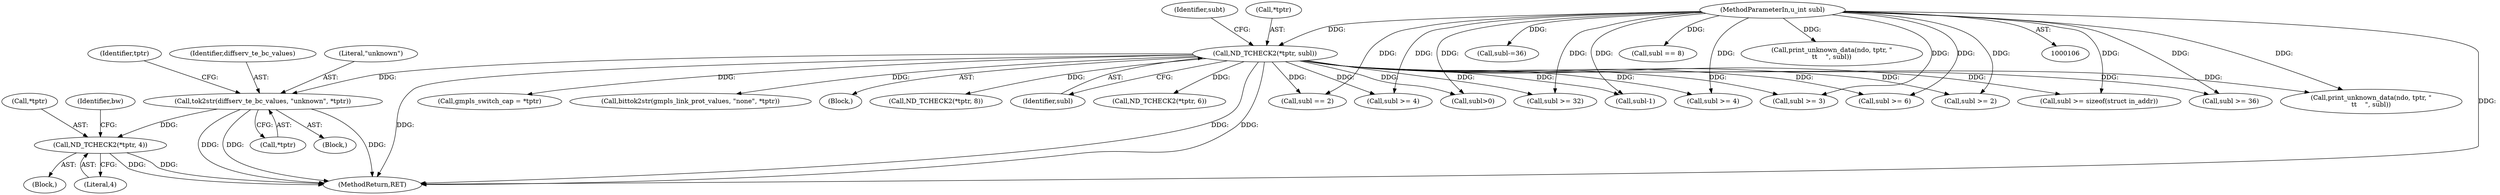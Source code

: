 digraph "0_tcpdump_5d0d76e88ee2d3236d7e032589d6f1d4ec5f7b1e@pointer" {
"1000285" [label="(Call,ND_TCHECK2(*tptr, 4))"];
"1000262" [label="(Call,tok2str(diffserv_te_bc_values, \"unknown\", *tptr))"];
"1000132" [label="(Call,ND_TCHECK2(*tptr, subl))"];
"1000110" [label="(MethodParameterIn,u_int subl)"];
"1000600" [label="(MethodReturn,RET)"];
"1000492" [label="(Call,ND_TCHECK2(*tptr, 6))"];
"1000110" [label="(MethodParameterIn,u_int subl)"];
"1000330" [label="(Call,subl == 2)"];
"1000187" [label="(Call,subl >= 4)"];
"1000411" [label="(Call,gmpls_switch_cap = *tptr)"];
"1000360" [label="(Call,bittok2str(gmpls_link_prot_values, \"none\", *tptr))"];
"1000317" [label="(Call,subl >= 3)"];
"1000372" [label="(Call,subl >= 6)"];
"1000132" [label="(Call,ND_TCHECK2(*tptr, subl))"];
"1000112" [label="(Block,)"];
"1000291" [label="(Identifier,bw)"];
"1000268" [label="(Identifier,tptr)"];
"1000265" [label="(Call,*tptr)"];
"1000171" [label="(Call,subl >= sizeof(struct in_addr))"];
"1000529" [label="(Call,ND_TCHECK2(*tptr, 8))"];
"1000137" [label="(Identifier,subt)"];
"1000263" [label="(Identifier,diffserv_te_bc_values)"];
"1000135" [label="(Identifier,subl)"];
"1000407" [label="(Call,subl >= 36)"];
"1000286" [label="(Call,*tptr)"];
"1000482" [label="(Call,subl-=36)"];
"1000261" [label="(Block,)"];
"1000284" [label="(Block,)"];
"1000212" [label="(Call,subl >= 32)"];
"1000133" [label="(Call,*tptr)"];
"1000262" [label="(Call,tok2str(diffserv_te_bc_values, \"unknown\", *tptr))"];
"1000264" [label="(Literal,\"unknown\")"];
"1000285" [label="(Call,ND_TCHECK2(*tptr, 4))"];
"1000587" [label="(Call,print_unknown_data(ndo, tptr, \"\n\t\t    \", subl))"];
"1000155" [label="(Call,subl == 8)"];
"1000350" [label="(Call,subl >= 2)"];
"1000576" [label="(Call,print_unknown_data(ndo, tptr, \"\n\t\t    \", subl))"];
"1000143" [label="(Call,subl >= 4)"];
"1000570" [label="(Call,subl>0)"];
"1000278" [label="(Call,subl-1)"];
"1000288" [label="(Literal,4)"];
"1000285" -> "1000284"  [label="AST: "];
"1000285" -> "1000288"  [label="CFG: "];
"1000286" -> "1000285"  [label="AST: "];
"1000288" -> "1000285"  [label="AST: "];
"1000291" -> "1000285"  [label="CFG: "];
"1000285" -> "1000600"  [label="DDG: "];
"1000285" -> "1000600"  [label="DDG: "];
"1000262" -> "1000285"  [label="DDG: "];
"1000262" -> "1000261"  [label="AST: "];
"1000262" -> "1000265"  [label="CFG: "];
"1000263" -> "1000262"  [label="AST: "];
"1000264" -> "1000262"  [label="AST: "];
"1000265" -> "1000262"  [label="AST: "];
"1000268" -> "1000262"  [label="CFG: "];
"1000262" -> "1000600"  [label="DDG: "];
"1000262" -> "1000600"  [label="DDG: "];
"1000262" -> "1000600"  [label="DDG: "];
"1000132" -> "1000262"  [label="DDG: "];
"1000132" -> "1000112"  [label="AST: "];
"1000132" -> "1000135"  [label="CFG: "];
"1000133" -> "1000132"  [label="AST: "];
"1000135" -> "1000132"  [label="AST: "];
"1000137" -> "1000132"  [label="CFG: "];
"1000132" -> "1000600"  [label="DDG: "];
"1000132" -> "1000600"  [label="DDG: "];
"1000132" -> "1000600"  [label="DDG: "];
"1000110" -> "1000132"  [label="DDG: "];
"1000132" -> "1000143"  [label="DDG: "];
"1000132" -> "1000171"  [label="DDG: "];
"1000132" -> "1000187"  [label="DDG: "];
"1000132" -> "1000212"  [label="DDG: "];
"1000132" -> "1000278"  [label="DDG: "];
"1000132" -> "1000317"  [label="DDG: "];
"1000132" -> "1000330"  [label="DDG: "];
"1000132" -> "1000350"  [label="DDG: "];
"1000132" -> "1000360"  [label="DDG: "];
"1000132" -> "1000372"  [label="DDG: "];
"1000132" -> "1000407"  [label="DDG: "];
"1000132" -> "1000411"  [label="DDG: "];
"1000132" -> "1000492"  [label="DDG: "];
"1000132" -> "1000529"  [label="DDG: "];
"1000132" -> "1000570"  [label="DDG: "];
"1000132" -> "1000587"  [label="DDG: "];
"1000110" -> "1000106"  [label="AST: "];
"1000110" -> "1000600"  [label="DDG: "];
"1000110" -> "1000143"  [label="DDG: "];
"1000110" -> "1000155"  [label="DDG: "];
"1000110" -> "1000171"  [label="DDG: "];
"1000110" -> "1000187"  [label="DDG: "];
"1000110" -> "1000212"  [label="DDG: "];
"1000110" -> "1000278"  [label="DDG: "];
"1000110" -> "1000317"  [label="DDG: "];
"1000110" -> "1000330"  [label="DDG: "];
"1000110" -> "1000350"  [label="DDG: "];
"1000110" -> "1000372"  [label="DDG: "];
"1000110" -> "1000407"  [label="DDG: "];
"1000110" -> "1000482"  [label="DDG: "];
"1000110" -> "1000570"  [label="DDG: "];
"1000110" -> "1000576"  [label="DDG: "];
"1000110" -> "1000587"  [label="DDG: "];
}
